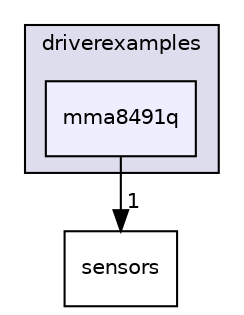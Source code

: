 digraph "driverexamples/mma8491q" {
  compound=true
  node [ fontsize="10", fontname="Helvetica"];
  edge [ labelfontsize="10", labelfontname="Helvetica"];
  subgraph clusterdir_63958a0a083234c4c5a126855d7f4594 {
    graph [ bgcolor="#ddddee", pencolor="black", label="driverexamples" fontname="Helvetica", fontsize="10", URL="dir_63958a0a083234c4c5a126855d7f4594.html"]
  dir_7ac1f8421dc987d6f2922a5b833b6702 [shape=box, label="mma8491q", style="filled", fillcolor="#eeeeff", pencolor="black", URL="dir_7ac1f8421dc987d6f2922a5b833b6702.html"];
  }
  dir_c77a8e2546a9c75bbba96be2ef542c8e [shape=box label="sensors" URL="dir_c77a8e2546a9c75bbba96be2ef542c8e.html"];
  dir_7ac1f8421dc987d6f2922a5b833b6702->dir_c77a8e2546a9c75bbba96be2ef542c8e [headlabel="1", labeldistance=1.5 headhref="dir_000067_000084.html"];
}
